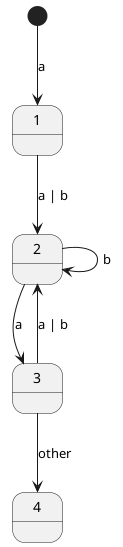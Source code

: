 @startuml
[*] --> 1 : a
1 --> 2 : a | b
2 --> 2 : b
2 --> 3 : a
3 --> 2 : a | b
3 --> 4 : other
@enduml